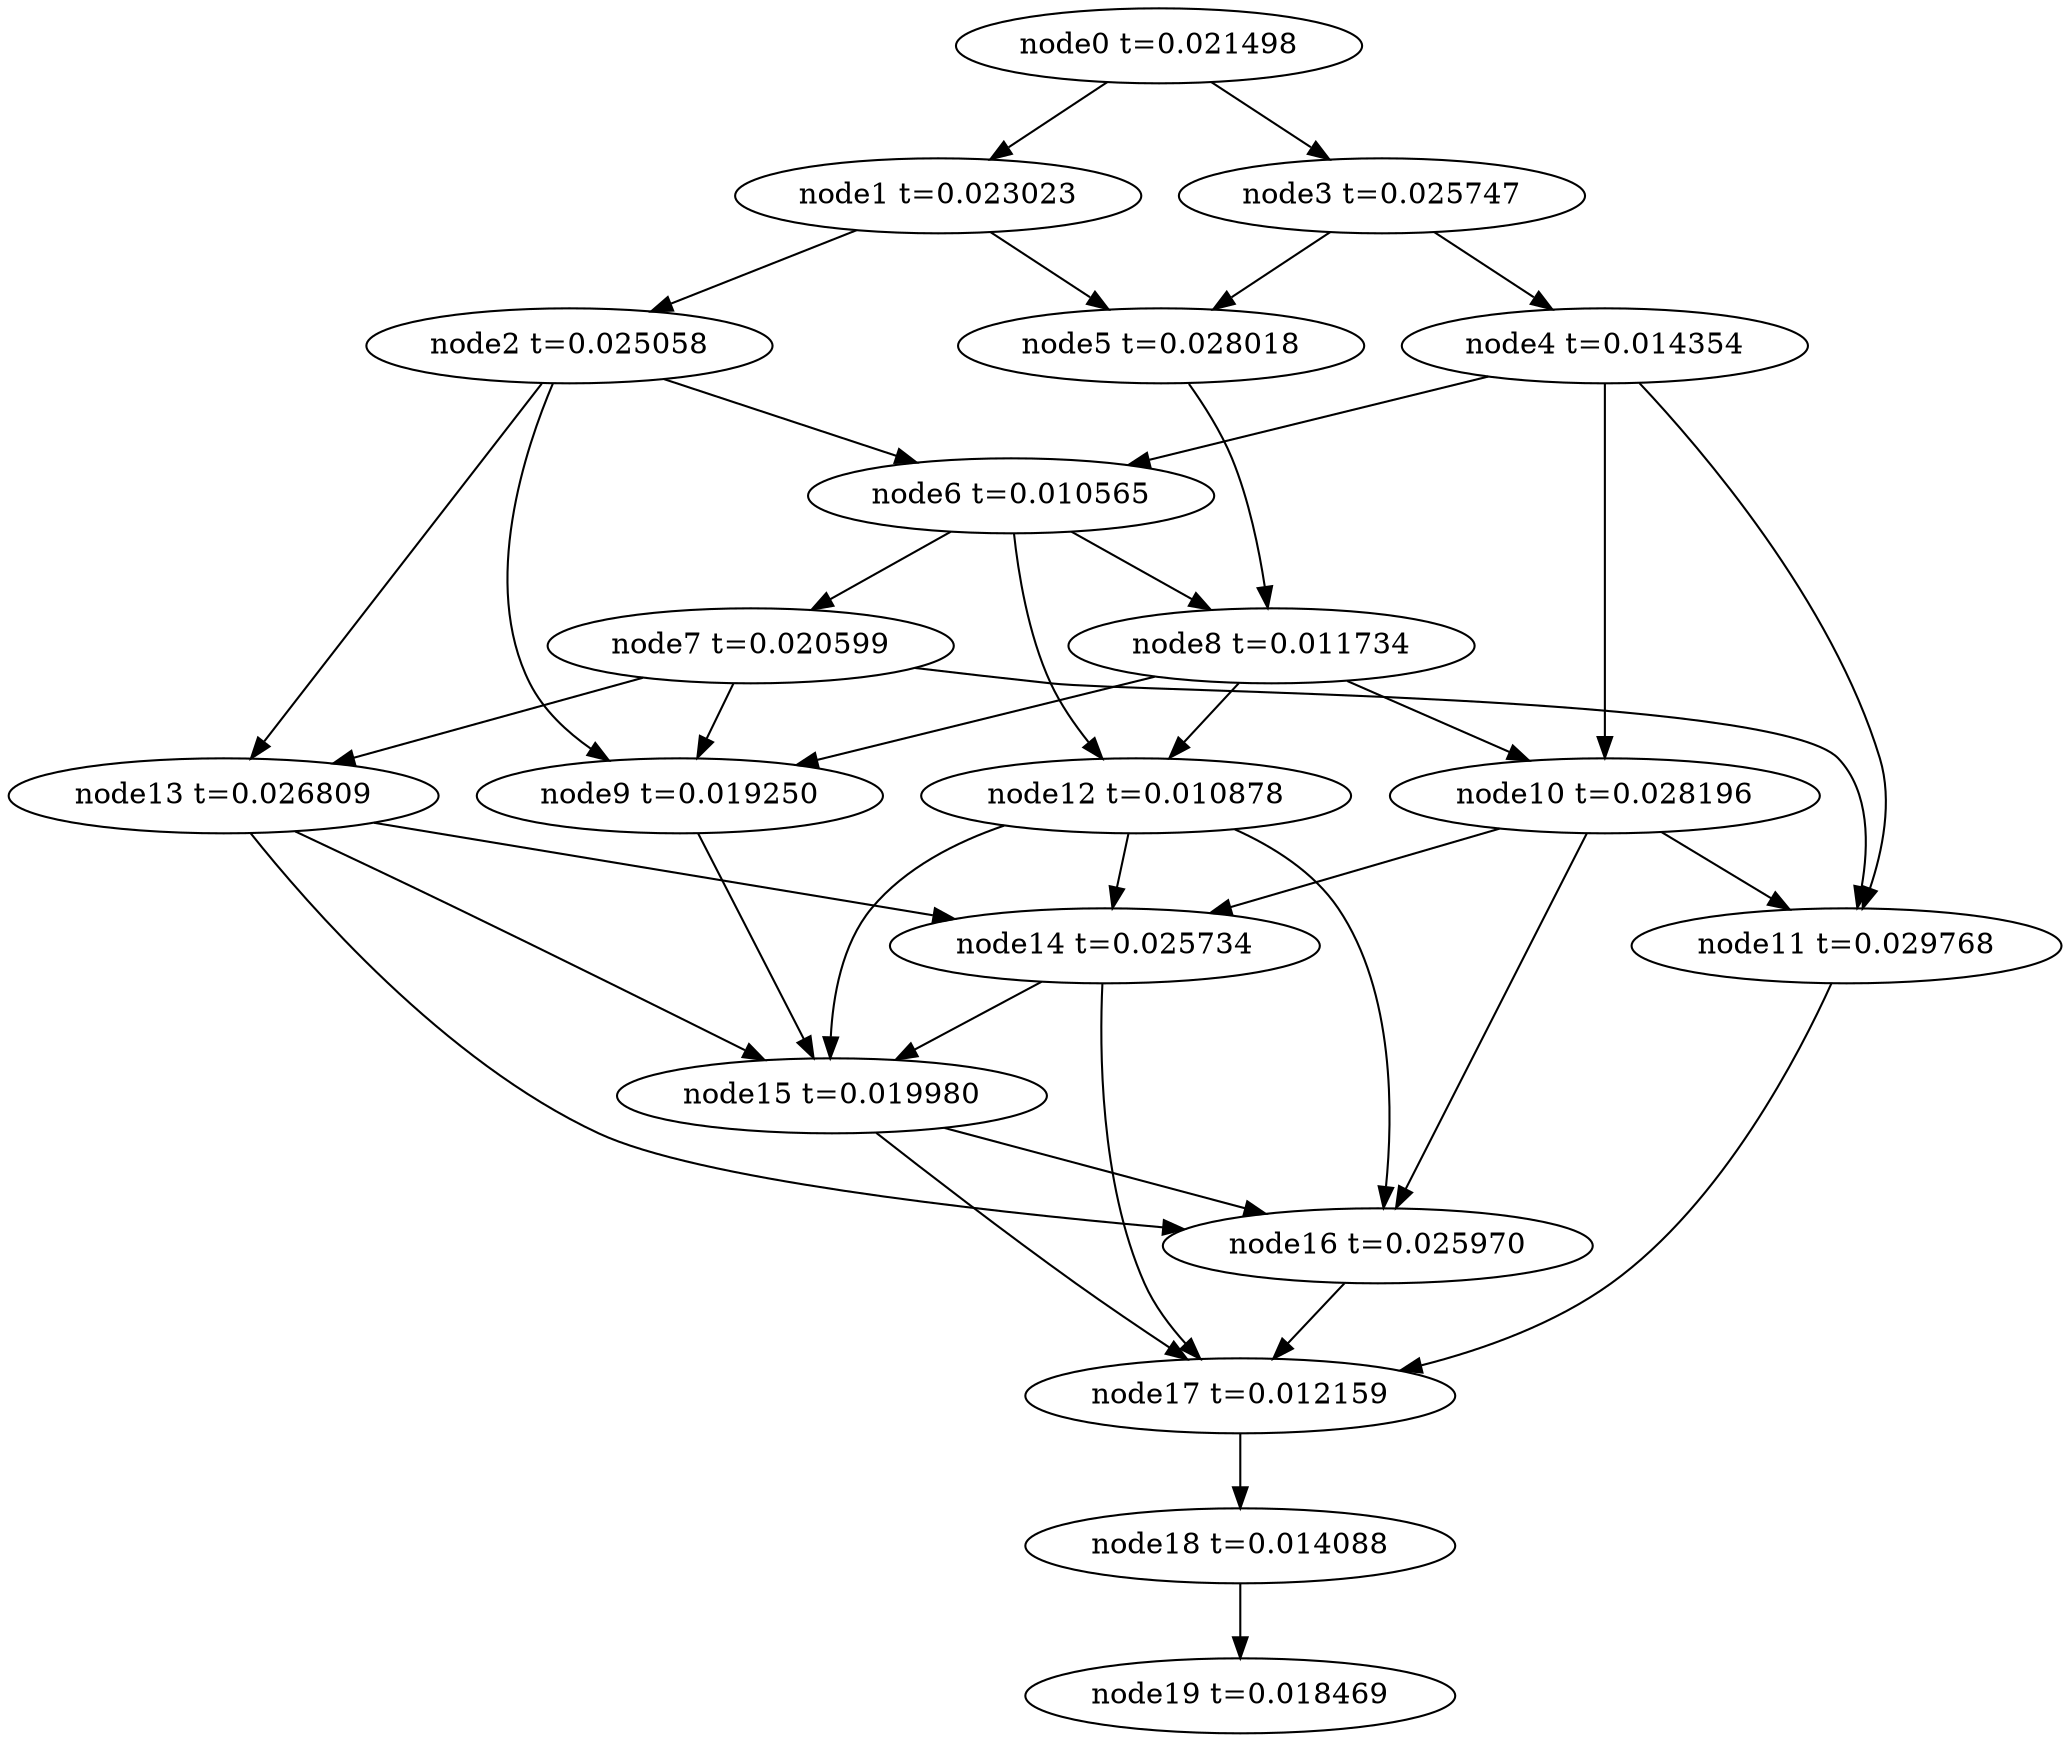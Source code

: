 digraph g{
	node19[label="node19 t=0.018469"]
	node18 -> node19
	node18[label="node18 t=0.014088"];
	node17 -> node18
	node17[label="node17 t=0.012159"];
	node16 -> node17
	node16[label="node16 t=0.025970"];
	node15 -> node17
	node15 -> node16
	node15[label="node15 t=0.019980"];
	node14 -> node17
	node14 -> node15
	node14[label="node14 t=0.025734"];
	node13 -> node16
	node13 -> node15
	node13 -> node14
	node13[label="node13 t=0.026809"];
	node12 -> node16
	node12 -> node15
	node12 -> node14
	node12[label="node12 t=0.010878"];
	node11 -> node17
	node11[label="node11 t=0.029768"];
	node10 -> node16
	node10 -> node14
	node10 -> node11
	node10[label="node10 t=0.028196"];
	node9 -> node15
	node9[label="node9 t=0.019250"];
	node8 -> node12
	node8 -> node10
	node8 -> node9
	node8[label="node8 t=0.011734"];
	node7 -> node13
	node7 -> node11
	node7 -> node9
	node7[label="node7 t=0.020599"];
	node6 -> node12
	node6 -> node8
	node6 -> node7
	node6[label="node6 t=0.010565"];
	node5 -> node8
	node5[label="node5 t=0.028018"];
	node4 -> node11
	node4 -> node10
	node4 -> node6
	node4[label="node4 t=0.014354"];
	node3 -> node5
	node3 -> node4
	node3[label="node3 t=0.025747"];
	node2 -> node13
	node2 -> node9
	node2 -> node6
	node2[label="node2 t=0.025058"];
	node1 -> node5
	node1 -> node2
	node1[label="node1 t=0.023023"];
	node0 -> node3
	node0 -> node1
	node0[label="node0 t=0.021498"];
}
